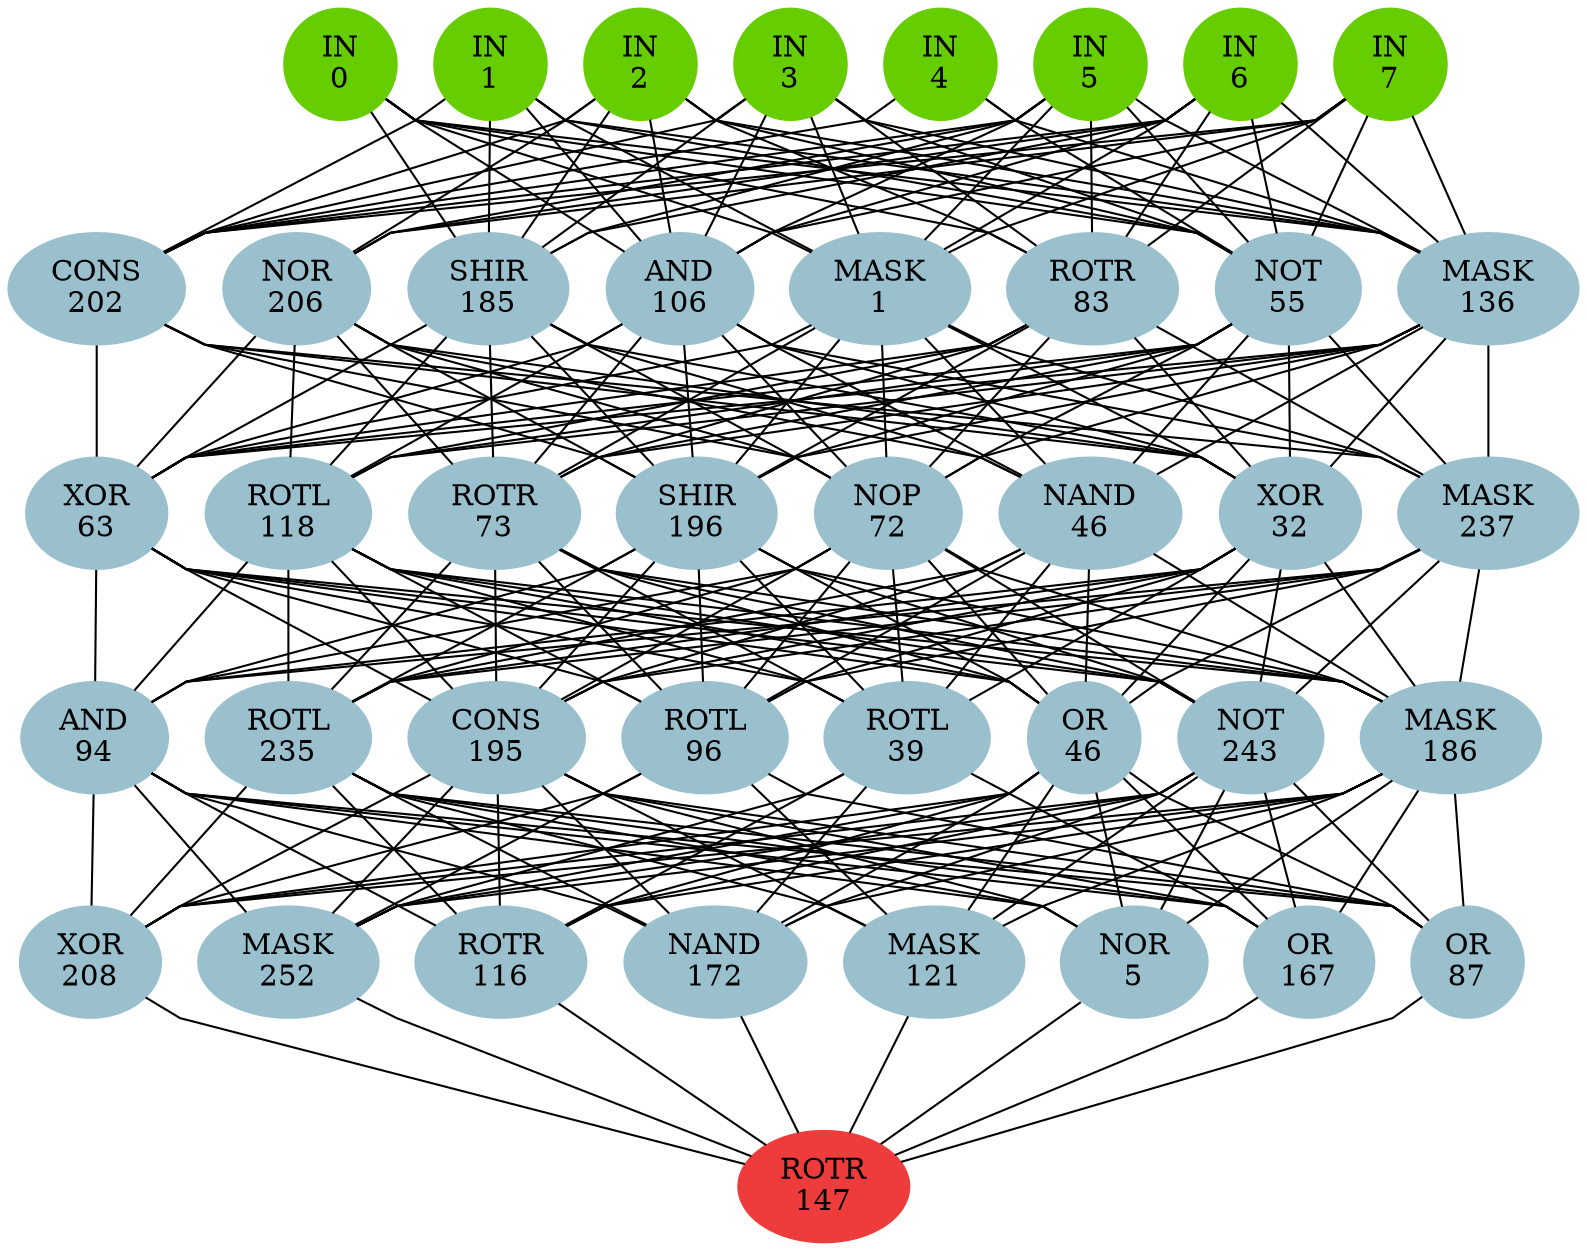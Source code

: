 graph EACircuit {
rankdir=BT;
ranksep=0.75;
ordering=out;
splines=polyline;
node [style=filled, color=lightblue2];

{ rank=same;
node [color=chartreuse3];
"-1_0"[label="IN\n0"];
node [color=chartreuse3];
"-1_1"[label="IN\n1"];
node [color=chartreuse3];
"-1_2"[label="IN\n2"];
node [color=chartreuse3];
"-1_3"[label="IN\n3"];
node [color=chartreuse3];
"-1_4"[label="IN\n4"];
node [color=chartreuse3];
"-1_5"[label="IN\n5"];
node [color=chartreuse3];
"-1_6"[label="IN\n6"];
node [color=chartreuse3];
"-1_7"[label="IN\n7"];
}
{ rank=same;
node [color=lightblue3];
"0_0"[label="CONS\n202"];
node [color=lightblue3];
"0_1"[label="NOR\n206"];
node [color=lightblue3];
"0_2"[label="SHIR\n185"];
node [color=lightblue3];
"0_3"[label="AND\n106"];
node [color=lightblue3];
"0_4"[label="MASK\n1"];
node [color=lightblue3];
"0_5"[label="ROTR\n83"];
node [color=lightblue3];
"0_6"[label="NOT\n55"];
node [color=lightblue3];
"0_7"[label="MASK\n136"];
}
{ rank=same;
node [color=lightblue3];
"1_0"[label="XOR\n63"];
node [color=lightblue3];
"1_1"[label="ROTL\n118"];
node [color=lightblue3];
"1_2"[label="ROTR\n73"];
node [color=lightblue3];
"1_3"[label="SHIR\n196"];
node [color=lightblue3];
"1_4"[label="NOP\n72"];
node [color=lightblue3];
"1_5"[label="NAND\n46"];
node [color=lightblue3];
"1_6"[label="XOR\n32"];
node [color=lightblue3];
"1_7"[label="MASK\n237"];
}
{ rank=same;
node [color=lightblue3];
"2_0"[label="AND\n94"];
node [color=lightblue3];
"2_1"[label="ROTL\n235"];
node [color=lightblue3];
"2_2"[label="CONS\n195"];
node [color=lightblue3];
"2_3"[label="ROTL\n96"];
node [color=lightblue3];
"2_4"[label="ROTL\n39"];
node [color=lightblue3];
"2_5"[label="OR\n46"];
node [color=lightblue3];
"2_6"[label="NOT\n243"];
node [color=lightblue3];
"2_7"[label="MASK\n186"];
}
{ rank=same;
node [color=lightblue3];
"3_0"[label="XOR\n208"];
node [color=lightblue3];
"3_1"[label="MASK\n252"];
node [color=lightblue3];
"3_2"[label="ROTR\n116"];
node [color=lightblue3];
"3_3"[label="NAND\n172"];
node [color=lightblue3];
"3_4"[label="MASK\n121"];
node [color=lightblue3];
"3_5"[label="NOR\n5"];
node [color=lightblue3];
"3_6"[label="OR\n167"];
node [color=lightblue3];
"3_7"[label="OR\n87"];
}
{ rank=same;
node [color=brown2];
"4_0"[label="ROTR\n147"];
}
edge[style=invis];
"-1_0" -- "-1_1" -- "-1_2" -- "-1_3" -- "-1_4" -- "-1_5" -- "-1_6" -- "-1_7";
"0_0" -- "0_1" -- "0_2" -- "0_3" -- "0_4" -- "0_5" -- "0_6" -- "0_7";
"1_0" -- "1_1" -- "1_2" -- "1_3" -- "1_4" -- "1_5" -- "1_6" -- "1_7";
"2_0" -- "2_1" -- "2_2" -- "2_3" -- "2_4" -- "2_5" -- "2_6" -- "2_7";
"3_0" -- "3_1" -- "3_2" -- "3_3" -- "3_4" -- "3_5" -- "3_6" -- "3_7";
"4_0" -- "4_0";
edge[style=solid];
"0_0" -- "-1_1";
"0_0" -- "-1_2";
"0_0" -- "-1_3";
"0_0" -- "-1_4";
"0_0" -- "-1_5";
"0_0" -- "-1_6";
"0_0" -- "-1_7";
"0_1" -- "-1_2";
"0_1" -- "-1_5";
"0_1" -- "-1_6";
"0_1" -- "-1_7";
"0_2" -- "-1_0";
"0_2" -- "-1_1";
"0_2" -- "-1_2";
"0_2" -- "-1_3";
"0_2" -- "-1_5";
"0_2" -- "-1_6";
"0_3" -- "-1_0";
"0_3" -- "-1_1";
"0_3" -- "-1_2";
"0_3" -- "-1_3";
"0_3" -- "-1_5";
"0_3" -- "-1_6";
"0_3" -- "-1_7";
"0_4" -- "-1_0";
"0_4" -- "-1_1";
"0_4" -- "-1_3";
"0_4" -- "-1_5";
"0_4" -- "-1_6";
"0_4" -- "-1_7";
"0_5" -- "-1_0";
"0_5" -- "-1_2";
"0_5" -- "-1_3";
"0_5" -- "-1_5";
"0_5" -- "-1_6";
"0_5" -- "-1_7";
"0_6" -- "-1_0";
"0_6" -- "-1_1";
"0_6" -- "-1_2";
"0_6" -- "-1_3";
"0_6" -- "-1_4";
"0_6" -- "-1_5";
"0_6" -- "-1_6";
"0_6" -- "-1_7";
"0_7" -- "-1_0";
"0_7" -- "-1_1";
"0_7" -- "-1_2";
"0_7" -- "-1_3";
"0_7" -- "-1_4";
"0_7" -- "-1_5";
"0_7" -- "-1_6";
"0_7" -- "-1_7";
"1_0" -- "0_0";
"1_0" -- "0_1";
"1_0" -- "0_2";
"1_0" -- "0_3";
"1_0" -- "0_4";
"1_0" -- "0_5";
"1_0" -- "0_6";
"1_0" -- "0_7";
"1_1" -- "0_1";
"1_1" -- "0_2";
"1_1" -- "0_3";
"1_1" -- "0_5";
"1_1" -- "0_6";
"1_1" -- "0_7";
"1_2" -- "0_1";
"1_2" -- "0_2";
"1_2" -- "0_3";
"1_2" -- "0_4";
"1_2" -- "0_5";
"1_2" -- "0_6";
"1_2" -- "0_7";
"1_3" -- "0_0";
"1_3" -- "0_1";
"1_3" -- "0_2";
"1_3" -- "0_3";
"1_3" -- "0_4";
"1_3" -- "0_5";
"1_3" -- "0_6";
"1_3" -- "0_7";
"1_4" -- "0_0";
"1_4" -- "0_1";
"1_4" -- "0_2";
"1_4" -- "0_3";
"1_4" -- "0_4";
"1_4" -- "0_5";
"1_4" -- "0_6";
"1_4" -- "0_7";
"1_5" -- "0_1";
"1_5" -- "0_2";
"1_5" -- "0_3";
"1_5" -- "0_4";
"1_5" -- "0_6";
"1_5" -- "0_7";
"1_6" -- "0_0";
"1_6" -- "0_1";
"1_6" -- "0_2";
"1_6" -- "0_3";
"1_6" -- "0_4";
"1_6" -- "0_5";
"1_6" -- "0_6";
"1_6" -- "0_7";
"1_7" -- "0_0";
"1_7" -- "0_3";
"1_7" -- "0_4";
"1_7" -- "0_5";
"1_7" -- "0_6";
"1_7" -- "0_7";
"2_0" -- "1_0";
"2_0" -- "1_1";
"2_0" -- "1_3";
"2_0" -- "1_4";
"2_0" -- "1_6";
"2_0" -- "1_7";
"2_1" -- "1_1";
"2_1" -- "1_2";
"2_1" -- "1_3";
"2_1" -- "1_4";
"2_1" -- "1_5";
"2_1" -- "1_6";
"2_1" -- "1_7";
"2_2" -- "1_0";
"2_2" -- "1_1";
"2_2" -- "1_2";
"2_2" -- "1_3";
"2_2" -- "1_4";
"2_2" -- "1_5";
"2_2" -- "1_6";
"2_2" -- "1_7";
"2_3" -- "1_0";
"2_3" -- "1_1";
"2_3" -- "1_2";
"2_3" -- "1_3";
"2_3" -- "1_4";
"2_3" -- "1_5";
"2_3" -- "1_6";
"2_3" -- "1_7";
"2_4" -- "1_0";
"2_4" -- "1_1";
"2_4" -- "1_2";
"2_4" -- "1_3";
"2_4" -- "1_4";
"2_4" -- "1_5";
"2_4" -- "1_6";
"2_5" -- "1_0";
"2_5" -- "1_1";
"2_5" -- "1_2";
"2_5" -- "1_3";
"2_5" -- "1_4";
"2_5" -- "1_5";
"2_5" -- "1_6";
"2_5" -- "1_7";
"2_6" -- "1_0";
"2_6" -- "1_1";
"2_6" -- "1_2";
"2_6" -- "1_3";
"2_6" -- "1_4";
"2_6" -- "1_6";
"2_6" -- "1_7";
"2_7" -- "1_0";
"2_7" -- "1_1";
"2_7" -- "1_2";
"2_7" -- "1_3";
"2_7" -- "1_4";
"2_7" -- "1_5";
"2_7" -- "1_6";
"2_7" -- "1_7";
"3_0" -- "2_0";
"3_0" -- "2_1";
"3_0" -- "2_2";
"3_0" -- "2_3";
"3_0" -- "2_5";
"3_0" -- "2_6";
"3_0" -- "2_7";
"3_1" -- "2_0";
"3_1" -- "2_2";
"3_1" -- "2_3";
"3_1" -- "2_4";
"3_1" -- "2_5";
"3_1" -- "2_6";
"3_1" -- "2_7";
"3_2" -- "2_0";
"3_2" -- "2_1";
"3_2" -- "2_2";
"3_2" -- "2_4";
"3_2" -- "2_5";
"3_2" -- "2_6";
"3_2" -- "2_7";
"3_3" -- "2_0";
"3_3" -- "2_1";
"3_3" -- "2_2";
"3_3" -- "2_4";
"3_3" -- "2_5";
"3_3" -- "2_6";
"3_3" -- "2_7";
"3_4" -- "2_1";
"3_4" -- "2_2";
"3_4" -- "2_3";
"3_4" -- "2_5";
"3_4" -- "2_6";
"3_4" -- "2_7";
"3_5" -- "2_0";
"3_5" -- "2_1";
"3_5" -- "2_2";
"3_5" -- "2_5";
"3_5" -- "2_6";
"3_5" -- "2_7";
"3_6" -- "2_0";
"3_6" -- "2_1";
"3_6" -- "2_2";
"3_6" -- "2_4";
"3_6" -- "2_5";
"3_6" -- "2_6";
"3_6" -- "2_7";
"3_7" -- "2_0";
"3_7" -- "2_1";
"3_7" -- "2_2";
"3_7" -- "2_3";
"3_7" -- "2_5";
"3_7" -- "2_6";
"3_7" -- "2_7";
"4_0" -- "3_0";
"4_0" -- "3_1";
"4_0" -- "3_2";
"4_0" -- "3_3";
"4_0" -- "3_4";
"4_0" -- "3_5";
"4_0" -- "3_6";
"4_0" -- "3_7";
}